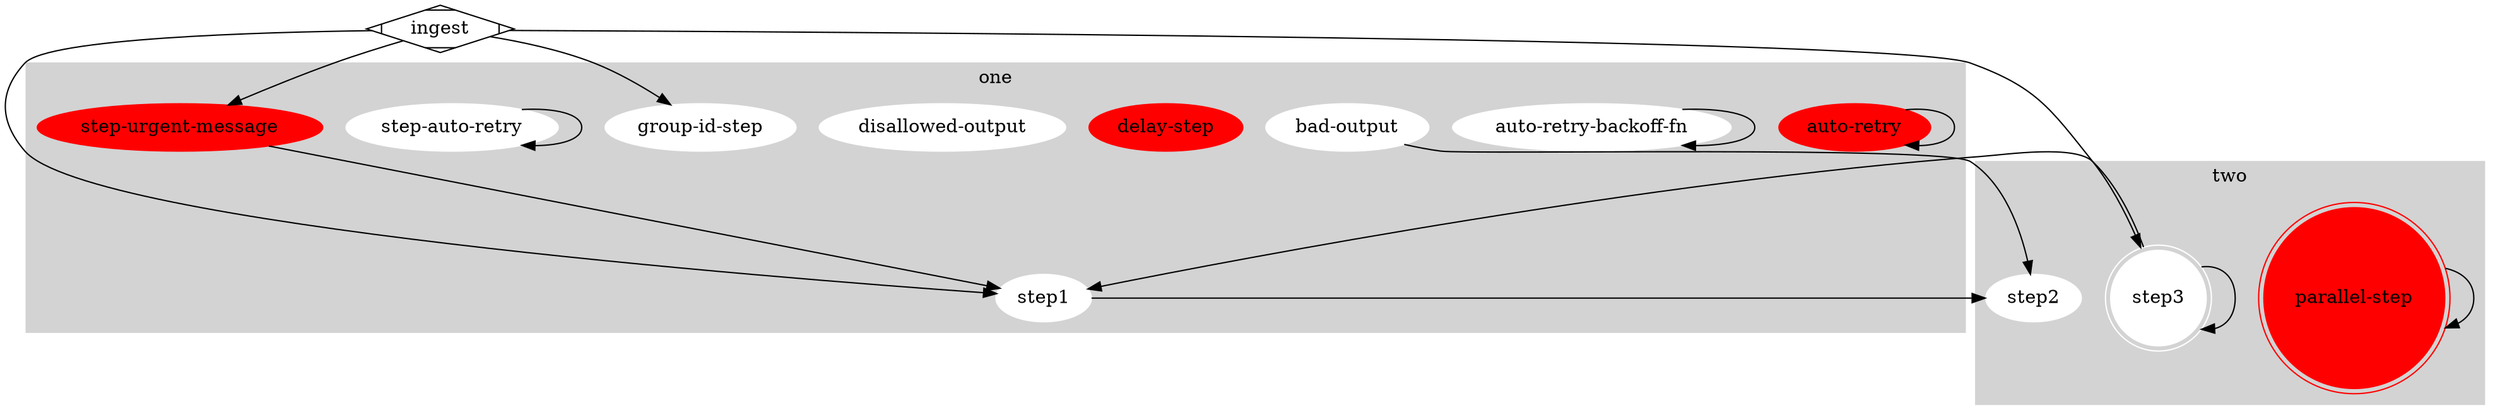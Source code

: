 # Visualize at http://viz-js.com/
digraph G {
  subgraph cluster_0 {
    label="one";
    style=filled;
    color=lightgrey;
    node [label="node",style=filled,color=white];
    autoRetry [label="auto-retry",color=red];
    autoRetryBackoffFn [label="auto-retry-backoff-fn"];
    badOutput [label="bad-output"];
    delayStep [label="delay-step",color=red];
    disallowedOutput [label="disallowed-output"];
    groupIdStep [label="group-id-step"];
    step1 [label="step1"];
    stepAutoRetry [label="step-auto-retry"];
    stepUrgentMessage [label="step-urgent-message",color=red];
  }
  subgraph cluster_1 {
    label="two";
    style=filled;
    color=lightgrey;
    node [label="node",style=filled,color=white];
    parallelStep [label="parallel-step",color=red,shape=doublecircle];
    step2 [label="step2"];
    step3 [label="step3",shape=doublecircle];
  }
  
  _ingest [shape=Mdiamond,label=ingest];
  _ingest -> step1;
  _ingest -> step3;
  _ingest -> groupIdStep;
  _ingest -> stepUrgentMessage;
  
  autoRetry -> autoRetry;
  autoRetryBackoffFn -> autoRetryBackoffFn;
  badOutput -> step2;
  parallelStep -> parallelStep;
  step1 -> step2;
  step3 -> step1;
  step3 -> step3;
  stepAutoRetry -> stepAutoRetry;
  stepUrgentMessage -> step1;
}
